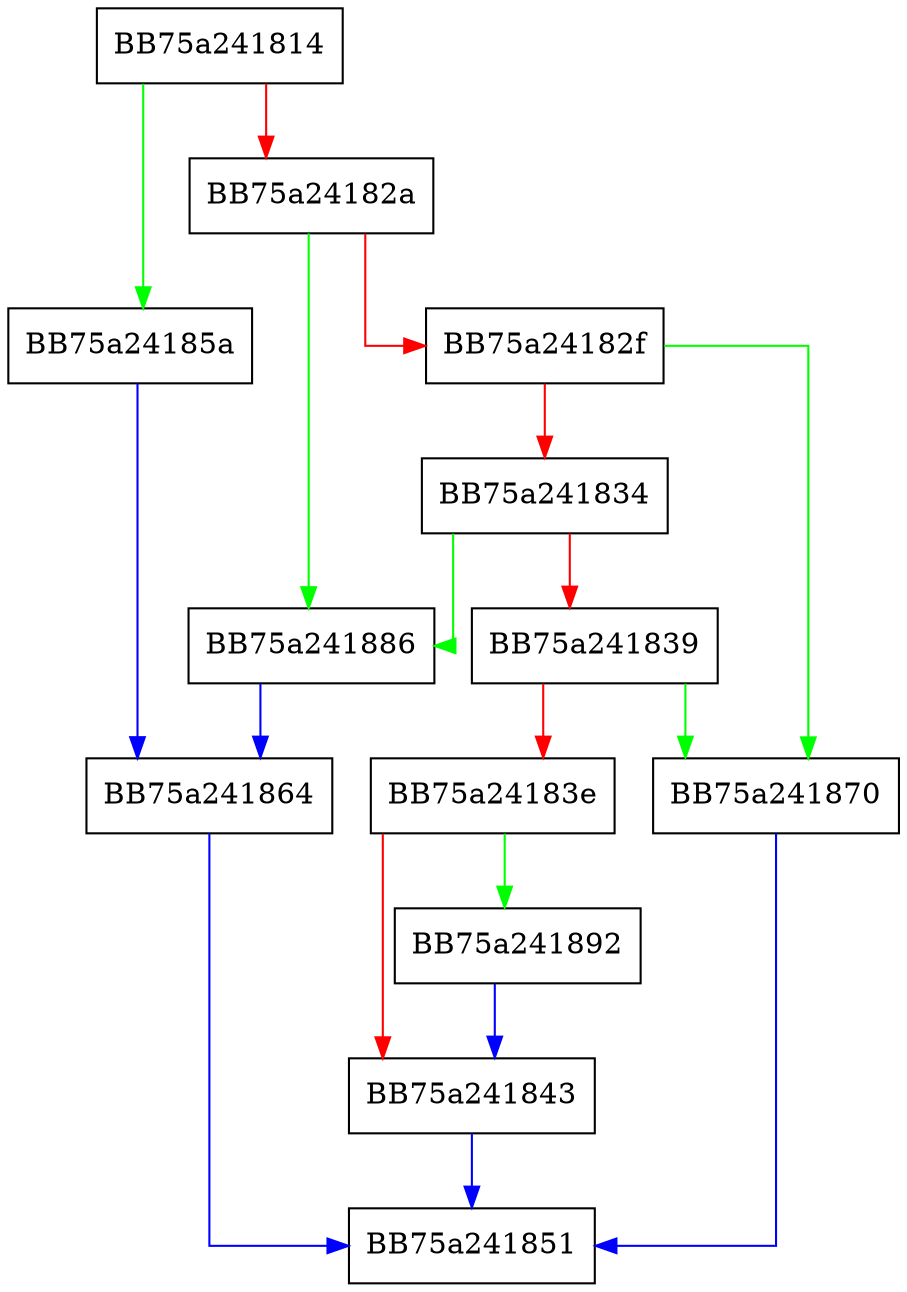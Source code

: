 digraph DT_vmcache {
  node [shape="box"];
  graph [splines=ortho];
  BB75a241814 -> BB75a24185a [color="green"];
  BB75a241814 -> BB75a24182a [color="red"];
  BB75a24182a -> BB75a241886 [color="green"];
  BB75a24182a -> BB75a24182f [color="red"];
  BB75a24182f -> BB75a241870 [color="green"];
  BB75a24182f -> BB75a241834 [color="red"];
  BB75a241834 -> BB75a241886 [color="green"];
  BB75a241834 -> BB75a241839 [color="red"];
  BB75a241839 -> BB75a241870 [color="green"];
  BB75a241839 -> BB75a24183e [color="red"];
  BB75a24183e -> BB75a241892 [color="green"];
  BB75a24183e -> BB75a241843 [color="red"];
  BB75a241843 -> BB75a241851 [color="blue"];
  BB75a24185a -> BB75a241864 [color="blue"];
  BB75a241864 -> BB75a241851 [color="blue"];
  BB75a241870 -> BB75a241851 [color="blue"];
  BB75a241886 -> BB75a241864 [color="blue"];
  BB75a241892 -> BB75a241843 [color="blue"];
}